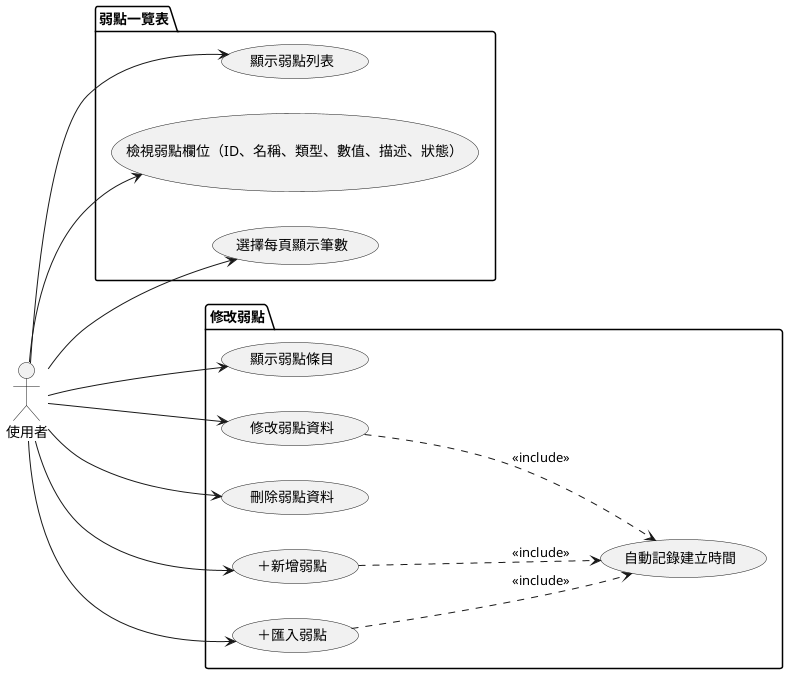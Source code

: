 @startuml

left to right direction

actor 使用者

package "弱點一覽表" {
    usecase "顯示弱點列表" as UC1
    usecase "檢視弱點欄位（ID、名稱、類型、數值、描述、狀態）" as UC2
    usecase "選擇每頁顯示筆數" as UC3
}

package "修改弱點" {
    usecase "顯示弱點條目" as UC4
    usecase "修改弱點資料" as UC5
    usecase "刪除弱點資料" as UC6
    usecase "＋新增弱點" as UC7
    usecase "＋匯入弱點" as UC8
    usecase "自動記錄建立時間" as UC9
}

UC5 .down.> UC9 : <<include>>
UC7 .down.> UC9 : <<include>>
UC8 .down.> UC9 : <<include>>

使用者 --> UC1
使用者 --> UC2
使用者 --> UC3
使用者 --> UC4
使用者 --> UC5
使用者 --> UC6
使用者 --> UC7
使用者 --> UC8

@enduml
